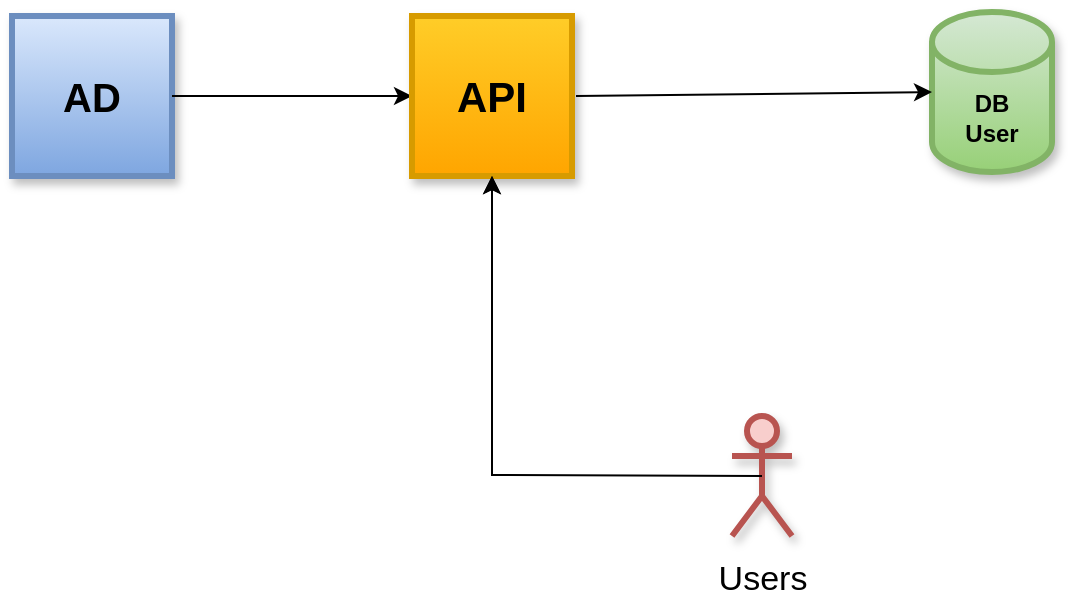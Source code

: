 <mxfile version="20.8.10" type="github">
  <diagram name="Page-1" id="AhcTwKSeCz_CFli1jhTs">
    <mxGraphModel dx="1434" dy="754" grid="1" gridSize="10" guides="1" tooltips="1" connect="1" arrows="1" fold="1" page="1" pageScale="1" pageWidth="827" pageHeight="1169" math="0" shadow="0">
      <root>
        <mxCell id="0" />
        <mxCell id="1" parent="0" />
        <mxCell id="6Uj2Ssgnkw1KIKjw4Mff-2" value="&lt;span style=&quot;font-size: 20px;&quot;&gt;AD&lt;/span&gt;" style="whiteSpace=wrap;html=1;aspect=fixed;strokeWidth=3;rounded=0;glass=0;shadow=1;fontStyle=1;fontSize=20;fillColor=#dae8fc;gradientColor=#7ea6e0;strokeColor=#6c8ebf;fontColor=#000000;" parent="1" vertex="1">
          <mxGeometry x="120" y="192" width="80" height="80" as="geometry" />
        </mxCell>
        <mxCell id="6Uj2Ssgnkw1KIKjw4Mff-4" value="" style="endArrow=classic;html=1;rounded=0;exitX=1;exitY=0.5;exitDx=0;exitDy=0;" parent="1" source="6Uj2Ssgnkw1KIKjw4Mff-2" edge="1">
          <mxGeometry width="50" height="50" relative="1" as="geometry">
            <mxPoint x="430" y="522" as="sourcePoint" />
            <mxPoint x="320" y="232" as="targetPoint" />
          </mxGeometry>
        </mxCell>
        <mxCell id="6Uj2Ssgnkw1KIKjw4Mff-5" value="&lt;div&gt;&lt;b&gt;DB&lt;/b&gt;&lt;/div&gt;&lt;div&gt;&lt;b&gt;User&lt;br&gt;&lt;/b&gt;&lt;/div&gt;" style="shape=cylinder3;whiteSpace=wrap;html=1;boundedLbl=1;backgroundOutline=1;size=15;strokeWidth=3;shadow=1;gradientColor=#97d077;fillColor=#d5e8d4;strokeColor=#82b366;fontColor=#000000;" parent="1" vertex="1">
          <mxGeometry x="580" y="190" width="60" height="80" as="geometry" />
        </mxCell>
        <mxCell id="6Uj2Ssgnkw1KIKjw4Mff-6" value="API" style="whiteSpace=wrap;html=1;aspect=fixed;rounded=0;shadow=1;glass=0;sketch=0;strokeWidth=3;fontStyle=1;fontSize=21;fillColor=#ffcd28;gradientColor=#ffa500;strokeColor=#d79b00;" parent="1" vertex="1">
          <mxGeometry x="320" y="192" width="80" height="80" as="geometry" />
        </mxCell>
        <mxCell id="6Uj2Ssgnkw1KIKjw4Mff-10" value="" style="endArrow=classic;html=1;rounded=0;fontSize=21;fontColor=#020202;entryX=0;entryY=0.5;entryDx=0;entryDy=0;entryPerimeter=0;exitX=1;exitY=0.5;exitDx=0;exitDy=0;" parent="1" target="6Uj2Ssgnkw1KIKjw4Mff-5" edge="1">
          <mxGeometry width="50" height="50" relative="1" as="geometry">
            <mxPoint x="402" y="232" as="sourcePoint" />
            <mxPoint x="582" y="230" as="targetPoint" />
          </mxGeometry>
        </mxCell>
        <mxCell id="6Uj2Ssgnkw1KIKjw4Mff-11" value="&lt;font style=&quot;font-size: 17px;&quot;&gt;Users&lt;/font&gt;" style="shape=umlActor;verticalLabelPosition=bottom;verticalAlign=top;html=1;outlineConnect=0;rounded=0;shadow=1;glass=0;sketch=0;strokeWidth=3;fontSize=21;fillColor=#f8cecc;strokeColor=#b85450;" parent="1" vertex="1">
          <mxGeometry x="480" y="392" width="30" height="60" as="geometry" />
        </mxCell>
        <mxCell id="6Uj2Ssgnkw1KIKjw4Mff-13" value="" style="endArrow=classic;html=1;rounded=0;fontSize=21;fontColor=#020202;" parent="1" edge="1">
          <mxGeometry width="50" height="50" relative="1" as="geometry">
            <mxPoint x="360" y="412" as="sourcePoint" />
            <mxPoint x="360" y="272" as="targetPoint" />
          </mxGeometry>
        </mxCell>
        <mxCell id="6Uj2Ssgnkw1KIKjw4Mff-14" value="" style="endArrow=classic;html=1;rounded=0;fontSize=21;fontColor=#020202;" parent="1" edge="1">
          <mxGeometry width="50" height="50" relative="1" as="geometry">
            <mxPoint x="360" y="422" as="sourcePoint" />
            <mxPoint x="360" y="272" as="targetPoint" />
          </mxGeometry>
        </mxCell>
        <mxCell id="6Uj2Ssgnkw1KIKjw4Mff-15" value="" style="endArrow=none;html=1;rounded=0;fontSize=21;fontColor=#020202;entryX=0.5;entryY=0.5;entryDx=0;entryDy=0;entryPerimeter=0;" parent="1" target="6Uj2Ssgnkw1KIKjw4Mff-11" edge="1">
          <mxGeometry width="50" height="50" relative="1" as="geometry">
            <mxPoint x="360" y="421.5" as="sourcePoint" />
            <mxPoint x="480" y="421.5" as="targetPoint" />
          </mxGeometry>
        </mxCell>
      </root>
    </mxGraphModel>
  </diagram>
</mxfile>
